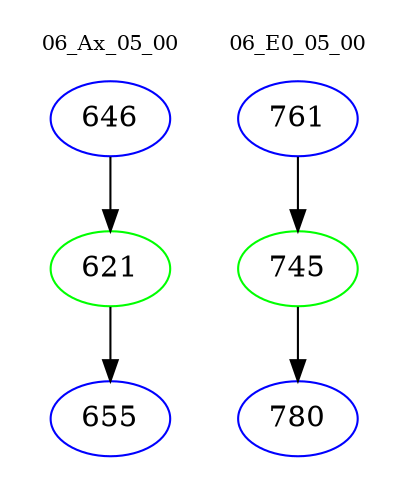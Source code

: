 digraph{
subgraph cluster_0 {
color = white
label = "06_Ax_05_00";
fontsize=10;
T0_646 [label="646", color="blue"]
T0_646 -> T0_621 [color="black"]
T0_621 [label="621", color="green"]
T0_621 -> T0_655 [color="black"]
T0_655 [label="655", color="blue"]
}
subgraph cluster_1 {
color = white
label = "06_E0_05_00";
fontsize=10;
T1_761 [label="761", color="blue"]
T1_761 -> T1_745 [color="black"]
T1_745 [label="745", color="green"]
T1_745 -> T1_780 [color="black"]
T1_780 [label="780", color="blue"]
}
}

